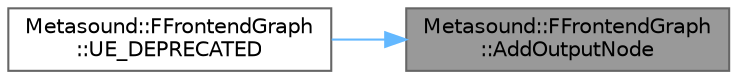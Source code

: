 digraph "Metasound::FFrontendGraph::AddOutputNode"
{
 // INTERACTIVE_SVG=YES
 // LATEX_PDF_SIZE
  bgcolor="transparent";
  edge [fontname=Helvetica,fontsize=10,labelfontname=Helvetica,labelfontsize=10];
  node [fontname=Helvetica,fontsize=10,shape=box,height=0.2,width=0.4];
  rankdir="RL";
  Node1 [id="Node000001",label="Metasound::FFrontendGraph\l::AddOutputNode",height=0.2,width=0.4,color="gray40", fillcolor="grey60", style="filled", fontcolor="black",tooltip="Add an output node to this graph."];
  Node1 -> Node2 [id="edge1_Node000001_Node000002",dir="back",color="steelblue1",style="solid",tooltip=" "];
  Node2 [id="Node000002",label="Metasound::FFrontendGraph\l::UE_DEPRECATED",height=0.2,width=0.4,color="grey40", fillcolor="white", style="filled",URL="$d6/de9/classMetasound_1_1FFrontendGraph.html#a9ea96ced743b9384c0016c5ec618c007",tooltip="Add an output node to this graph."];
}
